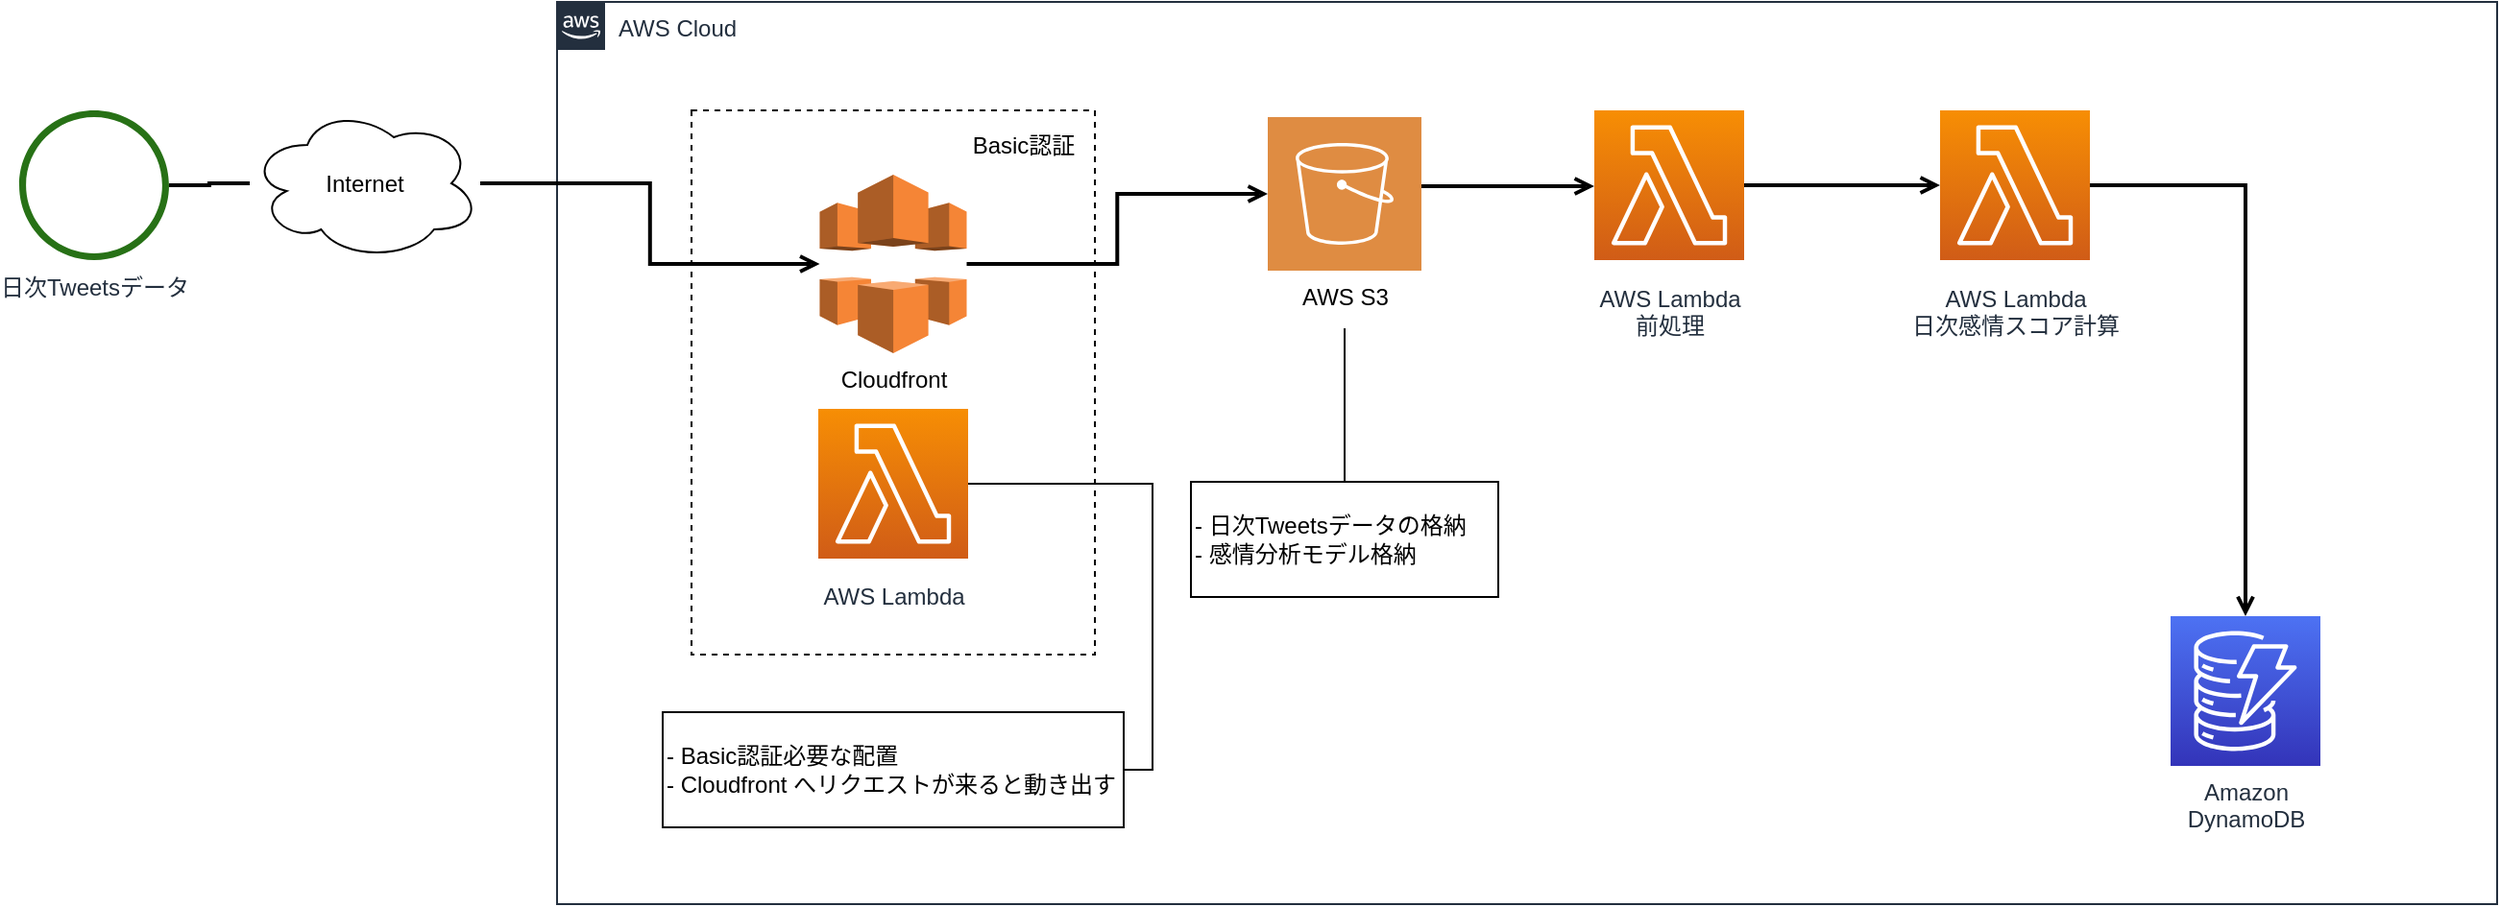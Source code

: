 <mxfile version="17.1.2" type="github">
  <diagram id="Ht1M8jgEwFfnCIfOTk4-" name="Page-1">
    <mxGraphModel dx="1183" dy="768" grid="1" gridSize="10" guides="1" tooltips="1" connect="1" arrows="1" fold="1" page="1" pageScale="1" pageWidth="1169" pageHeight="827" math="0" shadow="0">
      <root>
        <mxCell id="0" />
        <mxCell id="1" parent="0" />
        <mxCell id="UEzPUAAOIrF-is8g5C7q-74" value="AWS Cloud" style="points=[[0,0],[0.25,0],[0.5,0],[0.75,0],[1,0],[1,0.25],[1,0.5],[1,0.75],[1,1],[0.75,1],[0.5,1],[0.25,1],[0,1],[0,0.75],[0,0.5],[0,0.25]];outlineConnect=0;gradientColor=none;html=1;whiteSpace=wrap;fontSize=12;fontStyle=0;shape=mxgraph.aws4.group;grIcon=mxgraph.aws4.group_aws_cloud_alt;strokeColor=#232F3E;fillColor=none;verticalAlign=top;align=left;spacingLeft=30;fontColor=#232F3E;dashed=0;labelBackgroundColor=#ffffff;container=1;pointerEvents=0;collapsible=0;recursiveResize=0;" parent="1" vertex="1">
          <mxGeometry x="380" y="80" width="1010" height="470" as="geometry" />
        </mxCell>
        <mxCell id="FhWRCOkDFPKALMPbTvR6-3" value="AWS S3" style="sketch=0;pointerEvents=1;shadow=0;dashed=0;html=1;strokeColor=none;fillColor=#DF8C42;labelPosition=center;verticalLabelPosition=bottom;verticalAlign=top;align=center;outlineConnect=0;shape=mxgraph.veeam2.aws_s3;" vertex="1" parent="UEzPUAAOIrF-is8g5C7q-74">
          <mxGeometry x="370" y="60" width="80" height="80" as="geometry" />
        </mxCell>
        <mxCell id="UEzPUAAOIrF-is8g5C7q-85" value="AWS Lambda&lt;br&gt;前処理" style="outlineConnect=0;fontColor=#232F3E;gradientColor=#F78E04;gradientDirection=north;fillColor=#D05C17;strokeColor=#ffffff;dashed=0;verticalLabelPosition=bottom;verticalAlign=top;align=center;html=1;fontSize=12;fontStyle=0;aspect=fixed;shape=mxgraph.aws4.resourceIcon;resIcon=mxgraph.aws4.lambda;labelBackgroundColor=#ffffff;spacingTop=6;" parent="UEzPUAAOIrF-is8g5C7q-74" vertex="1">
          <mxGeometry x="540" y="56.5" width="78" height="78" as="geometry" />
        </mxCell>
        <mxCell id="UEzPUAAOIrF-is8g5C7q-93" style="edgeStyle=orthogonalEdgeStyle;rounded=0;orthogonalLoop=1;jettySize=auto;html=1;endArrow=open;endFill=0;strokeWidth=2;" parent="UEzPUAAOIrF-is8g5C7q-74" target="UEzPUAAOIrF-is8g5C7q-85" edge="1" source="FhWRCOkDFPKALMPbTvR6-3">
          <mxGeometry relative="1" as="geometry">
            <Array as="points">
              <mxPoint x="480" y="96" />
              <mxPoint x="480" y="96" />
            </Array>
            <mxPoint x="532" y="308" as="sourcePoint" />
          </mxGeometry>
        </mxCell>
        <mxCell id="FhWRCOkDFPKALMPbTvR6-10" value="" style="rounded=0;whiteSpace=wrap;html=1;dashed=1;" vertex="1" parent="UEzPUAAOIrF-is8g5C7q-74">
          <mxGeometry x="70" y="56.5" width="210" height="283.5" as="geometry" />
        </mxCell>
        <mxCell id="FhWRCOkDFPKALMPbTvR6-11" value="Cloudfront" style="outlineConnect=0;dashed=0;verticalLabelPosition=bottom;verticalAlign=top;align=center;html=1;shape=mxgraph.aws3.cloudfront;fillColor=#F58536;gradientColor=none;" vertex="1" parent="UEzPUAAOIrF-is8g5C7q-74">
          <mxGeometry x="136.75" y="90" width="76.5" height="93" as="geometry" />
        </mxCell>
        <mxCell id="FhWRCOkDFPKALMPbTvR6-12" value="AWS Lambda" style="outlineConnect=0;fontColor=#232F3E;gradientColor=#F78E04;gradientDirection=north;fillColor=#D05C17;strokeColor=#ffffff;dashed=0;verticalLabelPosition=bottom;verticalAlign=top;align=center;html=1;fontSize=12;fontStyle=0;aspect=fixed;shape=mxgraph.aws4.resourceIcon;resIcon=mxgraph.aws4.lambda;labelBackgroundColor=#ffffff;spacingTop=6;" vertex="1" parent="UEzPUAAOIrF-is8g5C7q-74">
          <mxGeometry x="136" y="212" width="78" height="78" as="geometry" />
        </mxCell>
        <mxCell id="FhWRCOkDFPKALMPbTvR6-14" value="&lt;span&gt;- Basic認証必要な配置&lt;br&gt;- Cloudfront へリクエストが来ると動き出す&lt;br&gt;&lt;/span&gt;" style="whiteSpace=wrap;html=1;align=left;verticalAlign=middle;treeFolding=1;treeMoving=1;newEdgeStyle={&quot;edgeStyle&quot;:&quot;elbowEdgeStyle&quot;,&quot;startArrow&quot;:&quot;none&quot;,&quot;endArrow&quot;:&quot;none&quot;};" vertex="1" parent="UEzPUAAOIrF-is8g5C7q-74">
          <mxGeometry x="55" y="370" width="240" height="60" as="geometry" />
        </mxCell>
        <mxCell id="FhWRCOkDFPKALMPbTvR6-15" value="" style="edgeStyle=elbowEdgeStyle;elbow=vertical;startArrow=none;endArrow=none;rounded=0;" edge="1" target="FhWRCOkDFPKALMPbTvR6-14" parent="UEzPUAAOIrF-is8g5C7q-74" source="FhWRCOkDFPKALMPbTvR6-12">
          <mxGeometry relative="1" as="geometry">
            <mxPoint x="300" y="250" as="sourcePoint" />
            <Array as="points">
              <mxPoint x="310" y="330" />
            </Array>
          </mxGeometry>
        </mxCell>
        <mxCell id="FhWRCOkDFPKALMPbTvR6-17" value="Basic認証" style="text;html=1;strokeColor=none;fillColor=none;align=center;verticalAlign=middle;whiteSpace=wrap;rounded=0;" vertex="1" parent="UEzPUAAOIrF-is8g5C7q-74">
          <mxGeometry x="213.25" y="60" width="60" height="30" as="geometry" />
        </mxCell>
        <mxCell id="UEzPUAAOIrF-is8g5C7q-87" value="Amazon&lt;br&gt;DynamoDB" style="outlineConnect=0;fontColor=#232F3E;gradientColor=#4D72F3;gradientDirection=north;fillColor=#3334B9;strokeColor=#ffffff;dashed=0;verticalLabelPosition=bottom;verticalAlign=top;align=center;html=1;fontSize=12;fontStyle=0;aspect=fixed;shape=mxgraph.aws4.resourceIcon;resIcon=mxgraph.aws4.dynamodb;labelBackgroundColor=#ffffff;" parent="UEzPUAAOIrF-is8g5C7q-74" vertex="1">
          <mxGeometry x="840" y="320" width="78" height="78" as="geometry" />
        </mxCell>
        <mxCell id="FhWRCOkDFPKALMPbTvR6-18" value="" style="edgeStyle=orthogonalEdgeStyle;rounded=0;orthogonalLoop=1;jettySize=auto;html=1;endArrow=open;endFill=0;strokeWidth=2;startArrow=none;" edge="1" parent="UEzPUAAOIrF-is8g5C7q-74" source="FhWRCOkDFPKALMPbTvR6-11" target="FhWRCOkDFPKALMPbTvR6-3">
          <mxGeometry relative="1" as="geometry">
            <mxPoint x="146.75" y="146.5" as="targetPoint" />
            <mxPoint x="-30.0" y="104.467" as="sourcePoint" />
          </mxGeometry>
        </mxCell>
        <mxCell id="FhWRCOkDFPKALMPbTvR6-19" value="" style="edgeStyle=orthogonalEdgeStyle;rounded=0;orthogonalLoop=1;jettySize=auto;html=1;endArrow=open;endFill=0;strokeWidth=2;startArrow=none;" edge="1" parent="UEzPUAAOIrF-is8g5C7q-74" source="FhWRCOkDFPKALMPbTvR6-23" target="UEzPUAAOIrF-is8g5C7q-87">
          <mxGeometry relative="1" as="geometry">
            <mxPoint x="156.75" y="156.5" as="targetPoint" />
            <mxPoint x="-20.0" y="114.467" as="sourcePoint" />
          </mxGeometry>
        </mxCell>
        <mxCell id="FhWRCOkDFPKALMPbTvR6-21" value="&lt;span&gt;- 日次Tweetsデータの格納&lt;br&gt;- 感情分析モデル格納&lt;br&gt;&lt;/span&gt;" style="whiteSpace=wrap;html=1;align=left;verticalAlign=middle;treeFolding=1;treeMoving=1;newEdgeStyle={&quot;edgeStyle&quot;:&quot;elbowEdgeStyle&quot;,&quot;startArrow&quot;:&quot;none&quot;,&quot;endArrow&quot;:&quot;none&quot;};" vertex="1" parent="UEzPUAAOIrF-is8g5C7q-74">
          <mxGeometry x="330" y="250" width="160" height="60" as="geometry" />
        </mxCell>
        <mxCell id="FhWRCOkDFPKALMPbTvR6-22" value="" style="edgeStyle=elbowEdgeStyle;elbow=vertical;startArrow=none;endArrow=none;rounded=0;entryX=0.5;entryY=0;entryDx=0;entryDy=0;" edge="1" parent="UEzPUAAOIrF-is8g5C7q-74" target="FhWRCOkDFPKALMPbTvR6-21">
          <mxGeometry relative="1" as="geometry">
            <mxPoint x="410" y="170" as="sourcePoint" />
            <mxPoint x="450" y="300" as="targetPoint" />
            <Array as="points" />
          </mxGeometry>
        </mxCell>
        <mxCell id="FhWRCOkDFPKALMPbTvR6-23" value="AWS Lambda&lt;br&gt;日次感情スコア計算" style="outlineConnect=0;fontColor=#232F3E;gradientColor=#F78E04;gradientDirection=north;fillColor=#D05C17;strokeColor=#ffffff;dashed=0;verticalLabelPosition=bottom;verticalAlign=top;align=center;html=1;fontSize=12;fontStyle=0;aspect=fixed;shape=mxgraph.aws4.resourceIcon;resIcon=mxgraph.aws4.lambda;labelBackgroundColor=#ffffff;spacingTop=6;" vertex="1" parent="UEzPUAAOIrF-is8g5C7q-74">
          <mxGeometry x="720" y="56.5" width="78" height="78" as="geometry" />
        </mxCell>
        <mxCell id="FhWRCOkDFPKALMPbTvR6-26" value="" style="edgeStyle=orthogonalEdgeStyle;rounded=0;orthogonalLoop=1;jettySize=auto;html=1;endArrow=open;endFill=0;strokeWidth=2;startArrow=none;" edge="1" parent="UEzPUAAOIrF-is8g5C7q-74" source="UEzPUAAOIrF-is8g5C7q-85" target="FhWRCOkDFPKALMPbTvR6-23">
          <mxGeometry relative="1" as="geometry">
            <mxPoint x="690" y="95" as="targetPoint" />
            <mxPoint x="778" y="105.5" as="sourcePoint" />
          </mxGeometry>
        </mxCell>
        <mxCell id="UEzPUAAOIrF-is8g5C7q-88" value="" style="edgeStyle=orthogonalEdgeStyle;rounded=0;orthogonalLoop=1;jettySize=auto;html=1;endArrow=open;endFill=0;strokeWidth=2;startArrow=none;entryX=0;entryY=0.5;entryDx=0;entryDy=0;entryPerimeter=0;" parent="1" source="FhWRCOkDFPKALMPbTvR6-8" target="FhWRCOkDFPKALMPbTvR6-11" edge="1">
          <mxGeometry relative="1" as="geometry">
            <mxPoint x="520" y="176" as="targetPoint" />
          </mxGeometry>
        </mxCell>
        <mxCell id="UEzPUAAOIrF-is8g5C7q-76" value="日次Tweetsデータ" style="outlineConnect=0;fontColor=#232F3E;gradientColor=none;fillColor=#277116;strokeColor=none;dashed=0;verticalLabelPosition=bottom;verticalAlign=top;align=center;html=1;fontSize=12;fontStyle=0;aspect=fixed;pointerEvents=1;shape=mxgraph.aws4.object;labelBackgroundColor=#ffffff;" parent="1" vertex="1">
          <mxGeometry x="100" y="136.5" width="78" height="78" as="geometry" />
        </mxCell>
        <mxCell id="FhWRCOkDFPKALMPbTvR6-8" value="Internet" style="ellipse;shape=cloud;whiteSpace=wrap;html=1;" vertex="1" parent="1">
          <mxGeometry x="220" y="134.5" width="120" height="80" as="geometry" />
        </mxCell>
        <mxCell id="FhWRCOkDFPKALMPbTvR6-9" value="" style="edgeStyle=orthogonalEdgeStyle;rounded=0;orthogonalLoop=1;jettySize=auto;html=1;endArrow=none;endFill=0;strokeWidth=2;" edge="1" parent="1" source="UEzPUAAOIrF-is8g5C7q-76" target="FhWRCOkDFPKALMPbTvR6-8">
          <mxGeometry relative="1" as="geometry">
            <mxPoint x="700" y="175.5" as="targetPoint" />
            <mxPoint x="178" y="175.5" as="sourcePoint" />
          </mxGeometry>
        </mxCell>
      </root>
    </mxGraphModel>
  </diagram>
</mxfile>
